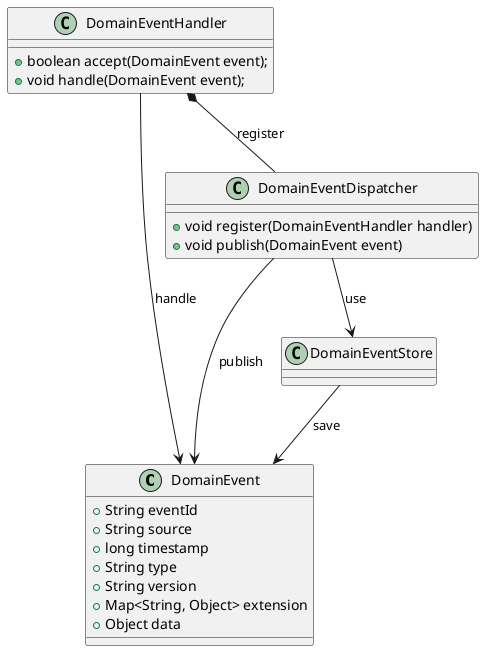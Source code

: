 @startuml domain-event
class DomainEvent {
  + String eventId
  + String source
  + long timestamp
  + String type
  + String version
  + Map<String, Object> extension
  + Object data
}

class DomainEventHandler {
  + boolean accept(DomainEvent event);
  + void handle(DomainEvent event);
}

class DomainEventDispatcher {
 + void register(DomainEventHandler handler)
 + void publish(DomainEvent event)
}

class DomainEventStore

DomainEventDispatcher -down-> DomainEventStore: use
DomainEventStore -down-> DomainEvent: save
DomainEventDispatcher -up-* DomainEventHandler: register
DomainEventDispatcher ---> DomainEvent: publish
DomainEventHandler --> DomainEvent: handle

@enduml